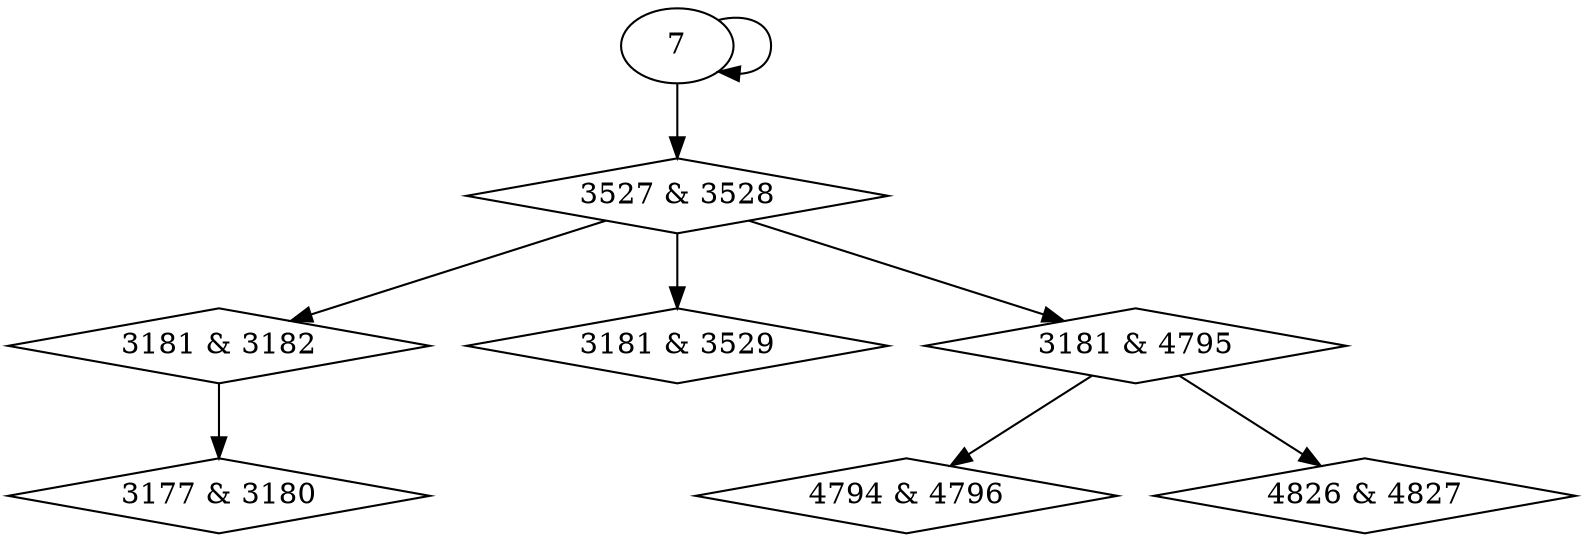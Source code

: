 digraph {
0 [label = "3177 & 3180", shape = diamond];
1 [label = "3181 & 3182", shape = diamond];
2 [label = "3181 & 3529", shape = diamond];
3 [label = "3181 & 4795", shape = diamond];
4 [label = "3527 & 3528", shape = diamond];
5 [label = "4794 & 4796", shape = diamond];
6 [label = "4826 & 4827", shape = diamond];
1 -> 0;
4 -> 1;
4 -> 2;
4 -> 3;
7 -> 4;
3 -> 5;
3 -> 6;
7 -> 7;
}
